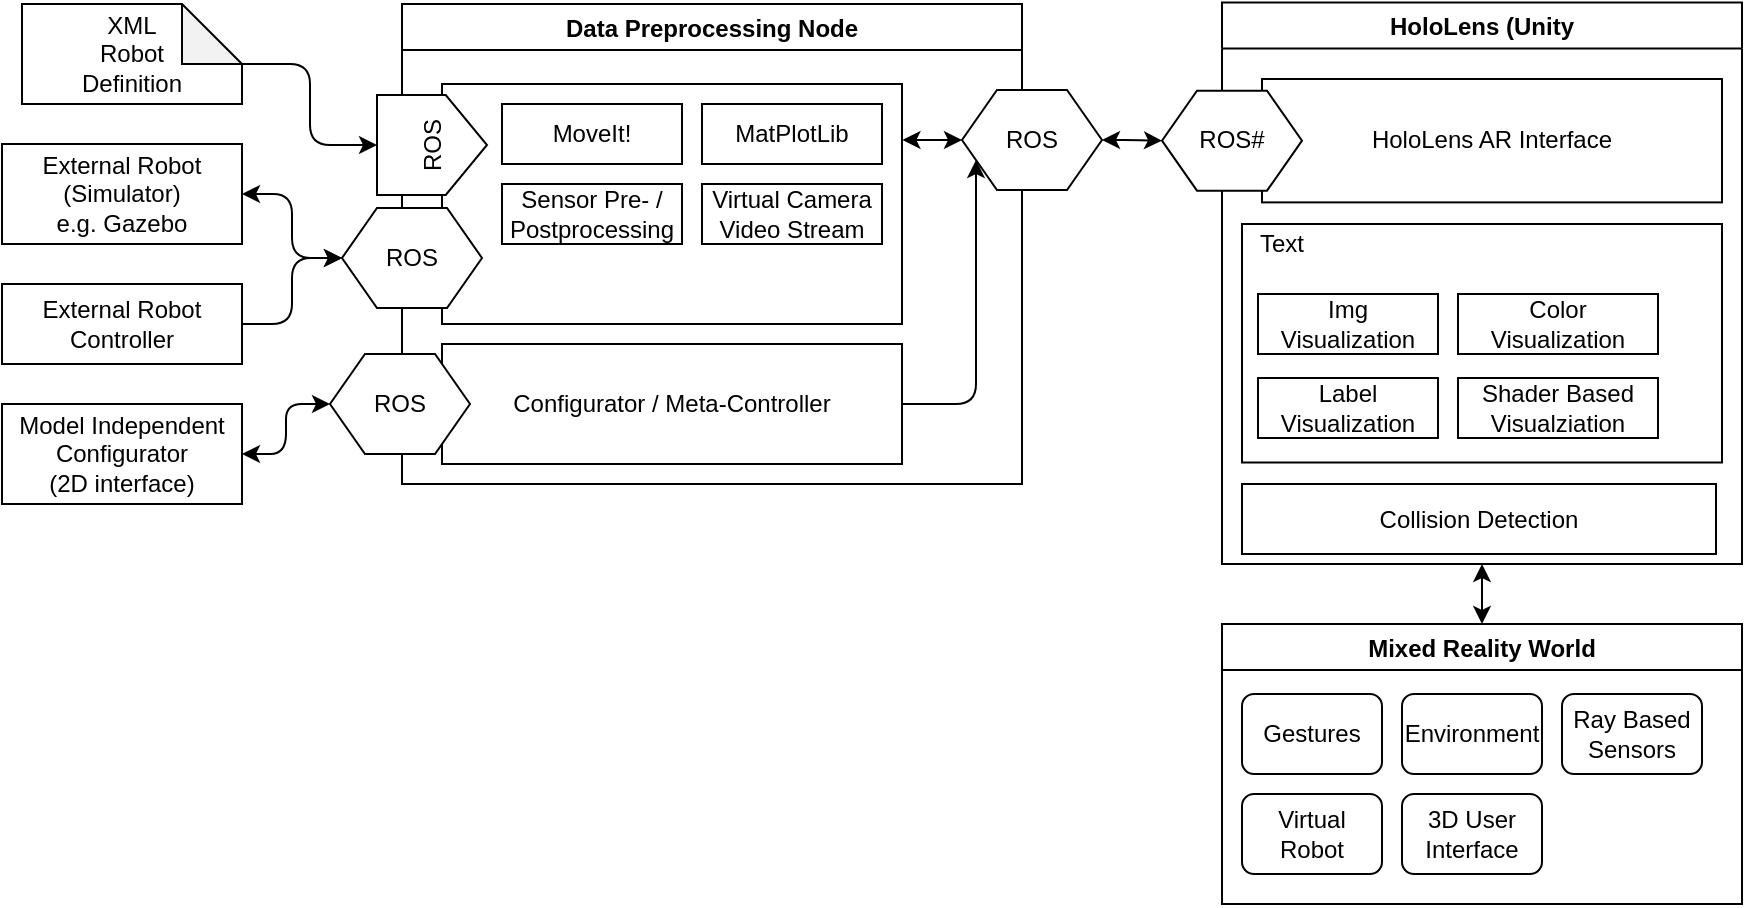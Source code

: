 <mxfile version="12.9.7" type="device"><diagram name="Page-1" id="5f0bae14-7c28-e335-631c-24af17079c00"><mxGraphModel dx="974" dy="620" grid="1" gridSize="10" guides="1" tooltips="1" connect="1" arrows="1" fold="1" page="1" pageScale="1" pageWidth="1100" pageHeight="850" background="#ffffff" math="0" shadow="0"><root><mxCell id="0"/><mxCell id="1" parent="0"/><mxCell id="eqDCZAuiTmSM2qotJYsp-15" value="Data Preprocessing Node" style="swimlane;" parent="1" vertex="1"><mxGeometry x="260" y="90" width="310" height="240" as="geometry"/></mxCell><mxCell id="eqDCZAuiTmSM2qotJYsp-8" value="" style="rounded=0;whiteSpace=wrap;html=1;" parent="eqDCZAuiTmSM2qotJYsp-15" vertex="1"><mxGeometry x="20" y="40" width="230" height="120" as="geometry"/></mxCell><mxCell id="eqDCZAuiTmSM2qotJYsp-17" value="ROS" style="shape=offPageConnector;whiteSpace=wrap;html=1;rotation=-90;" parent="eqDCZAuiTmSM2qotJYsp-15" vertex="1"><mxGeometry x="-10" y="43" width="50" height="55" as="geometry"/></mxCell><mxCell id="eqDCZAuiTmSM2qotJYsp-24" value="ROS" style="shape=hexagon;perimeter=hexagonPerimeter2;whiteSpace=wrap;html=1;" parent="eqDCZAuiTmSM2qotJYsp-15" vertex="1"><mxGeometry x="-30" y="102" width="70" height="50" as="geometry"/></mxCell><mxCell id="eqDCZAuiTmSM2qotJYsp-60" value="Virtual Camera Video Stream" style="rounded=0;whiteSpace=wrap;html=1;" parent="eqDCZAuiTmSM2qotJYsp-15" vertex="1"><mxGeometry x="150" y="90" width="90" height="30" as="geometry"/></mxCell><mxCell id="eqDCZAuiTmSM2qotJYsp-93" value="MoveIt!" style="rounded=0;whiteSpace=wrap;html=1;" parent="eqDCZAuiTmSM2qotJYsp-15" vertex="1"><mxGeometry x="50" y="50" width="90" height="30" as="geometry"/></mxCell><mxCell id="eqDCZAuiTmSM2qotJYsp-94" value="Sensor Pre- / Postprocessing" style="rounded=0;whiteSpace=wrap;html=1;" parent="eqDCZAuiTmSM2qotJYsp-15" vertex="1"><mxGeometry x="50" y="90" width="90" height="30" as="geometry"/></mxCell><mxCell id="eqDCZAuiTmSM2qotJYsp-95" value="Configurator / Meta-Controller" style="rounded=0;whiteSpace=wrap;html=1;" parent="eqDCZAuiTmSM2qotJYsp-15" vertex="1"><mxGeometry x="20" y="170" width="230" height="60" as="geometry"/></mxCell><mxCell id="pO7DyPX8muPaAPM-2-25-1" value="MatPlotLib" style="rounded=0;whiteSpace=wrap;html=1;" vertex="1" parent="eqDCZAuiTmSM2qotJYsp-15"><mxGeometry x="150" y="50" width="90" height="30" as="geometry"/></mxCell><mxCell id="pO7DyPX8muPaAPM-2-25-4" style="edgeStyle=orthogonalEdgeStyle;rounded=0;orthogonalLoop=1;jettySize=auto;html=1;exitX=0.5;exitY=1;exitDx=0;exitDy=0;" edge="1" parent="eqDCZAuiTmSM2qotJYsp-15" source="eqDCZAuiTmSM2qotJYsp-24" target="eqDCZAuiTmSM2qotJYsp-24"><mxGeometry relative="1" as="geometry"/></mxCell><mxCell id="eqDCZAuiTmSM2qotJYsp-90" value="ROS" style="shape=hexagon;perimeter=hexagonPerimeter2;whiteSpace=wrap;html=1;" parent="eqDCZAuiTmSM2qotJYsp-15" vertex="1"><mxGeometry x="-36" y="175" width="70" height="50" as="geometry"/></mxCell><mxCell id="eqDCZAuiTmSM2qotJYsp-16" value="HoloLens (Unity" style="swimlane;" parent="1" vertex="1"><mxGeometry x="670" y="89.19" width="260" height="280.81" as="geometry"><mxRectangle x="820" y="80" width="90" height="23" as="alternateBounds"/></mxGeometry></mxCell><mxCell id="eqDCZAuiTmSM2qotJYsp-66" value="HoloLens AR Interface" style="rounded=0;whiteSpace=wrap;html=1;rotation=0;" parent="eqDCZAuiTmSM2qotJYsp-16" vertex="1"><mxGeometry x="20" y="38.31" width="230" height="61.69" as="geometry"/></mxCell><mxCell id="eqDCZAuiTmSM2qotJYsp-88" value="ROS#" style="shape=hexagon;perimeter=hexagonPerimeter2;whiteSpace=wrap;html=1;" parent="eqDCZAuiTmSM2qotJYsp-16" vertex="1"><mxGeometry x="-30" y="44.15" width="70" height="50" as="geometry"/></mxCell><mxCell id="eqDCZAuiTmSM2qotJYsp-38" value="" style="verticalAlign=top;align=left;spacingTop=8;spacingLeft=2;spacingRight=12;shape=cube;size=0;direction=south;fontStyle=4;html=1;" parent="eqDCZAuiTmSM2qotJYsp-16" vertex="1"><mxGeometry x="10" y="110.81" width="240" height="119.19" as="geometry"/></mxCell><mxCell id="eqDCZAuiTmSM2qotJYsp-21" value="Color Visualization" style="rounded=0;whiteSpace=wrap;html=1;" parent="eqDCZAuiTmSM2qotJYsp-16" vertex="1"><mxGeometry x="118" y="145.81" width="100" height="30" as="geometry"/></mxCell><mxCell id="eqDCZAuiTmSM2qotJYsp-22" value="Img Visualization" style="rounded=0;whiteSpace=wrap;html=1;" parent="eqDCZAuiTmSM2qotJYsp-16" vertex="1"><mxGeometry x="18" y="145.81" width="90" height="30" as="geometry"/></mxCell><mxCell id="eqDCZAuiTmSM2qotJYsp-20" value="Label Visualization" style="rounded=0;whiteSpace=wrap;html=1;" parent="eqDCZAuiTmSM2qotJYsp-16" vertex="1"><mxGeometry x="18" y="187.81" width="90" height="30" as="geometry"/></mxCell><mxCell id="eqDCZAuiTmSM2qotJYsp-23" value="Shader Based Visualziation" style="rounded=0;whiteSpace=wrap;html=1;" parent="eqDCZAuiTmSM2qotJYsp-16" vertex="1"><mxGeometry x="118" y="187.81" width="100" height="30" as="geometry"/></mxCell><mxCell id="eqDCZAuiTmSM2qotJYsp-50" value="Collision Detection" style="rounded=0;whiteSpace=wrap;html=1;" parent="eqDCZAuiTmSM2qotJYsp-16" vertex="1"><mxGeometry x="10" y="240.81" width="237" height="35" as="geometry"/></mxCell><mxCell id="pO7DyPX8muPaAPM-2-25-18" value="Text" style="text;html=1;strokeColor=none;fillColor=none;align=center;verticalAlign=middle;whiteSpace=wrap;rounded=0;" vertex="1" parent="eqDCZAuiTmSM2qotJYsp-16"><mxGeometry x="10" y="110.81" width="40" height="20" as="geometry"/></mxCell><mxCell id="eqDCZAuiTmSM2qotJYsp-45" value="&lt;div&gt;XML&lt;/div&gt;&lt;div&gt;Robot&lt;/div&gt;&lt;div&gt;Definition&lt;/div&gt;" style="shape=note;whiteSpace=wrap;html=1;backgroundOutline=1;darkOpacity=0.05;" parent="1" vertex="1"><mxGeometry x="70" y="90" width="110" height="50" as="geometry"/></mxCell><mxCell id="eqDCZAuiTmSM2qotJYsp-46" value="External Robot Controller" style="rounded=0;whiteSpace=wrap;html=1;" parent="1" vertex="1"><mxGeometry x="60" y="230" width="120" height="40" as="geometry"/></mxCell><mxCell id="eqDCZAuiTmSM2qotJYsp-47" value="&lt;div&gt;Model Independent&lt;/div&gt;&lt;div&gt;Configurator&lt;/div&gt;&lt;div&gt;(2D interface)&lt;br&gt;&lt;/div&gt;" style="rounded=0;whiteSpace=wrap;html=1;" parent="1" vertex="1"><mxGeometry x="60" y="290" width="120" height="50" as="geometry"/></mxCell><mxCell id="eqDCZAuiTmSM2qotJYsp-71" value="" style="edgeStyle=elbowEdgeStyle;elbow=horizontal;endArrow=classic;html=1;exitX=0;exitY=0;exitDx=110;exitDy=30;exitPerimeter=0;entryX=0.5;entryY=0;entryDx=0;entryDy=0;" parent="1" source="eqDCZAuiTmSM2qotJYsp-45" target="eqDCZAuiTmSM2qotJYsp-17" edge="1"><mxGeometry width="50" height="50" relative="1" as="geometry"><mxPoint x="490" y="370" as="sourcePoint"/><mxPoint x="540" y="320" as="targetPoint"/></mxGeometry></mxCell><mxCell id="eqDCZAuiTmSM2qotJYsp-75" value="External Robot (Simulator)&lt;br&gt;e.g. Gazebo" style="rounded=0;whiteSpace=wrap;html=1;" parent="1" vertex="1"><mxGeometry x="60" y="160" width="120" height="50" as="geometry"/></mxCell><mxCell id="eqDCZAuiTmSM2qotJYsp-80" value="" style="edgeStyle=elbowEdgeStyle;elbow=horizontal;endArrow=classic;html=1;exitX=1;exitY=0.5;exitDx=0;exitDy=0;entryX=0;entryY=0.5;entryDx=0;entryDy=0;startArrow=classic;startFill=1;" parent="1" source="eqDCZAuiTmSM2qotJYsp-75" target="eqDCZAuiTmSM2qotJYsp-24" edge="1"><mxGeometry width="50" height="50" relative="1" as="geometry"><mxPoint x="190" y="330" as="sourcePoint"/><mxPoint x="240" y="280" as="targetPoint"/></mxGeometry></mxCell><mxCell id="eqDCZAuiTmSM2qotJYsp-81" value="" style="edgeStyle=elbowEdgeStyle;elbow=horizontal;endArrow=classic;html=1;exitX=1;exitY=0.5;exitDx=0;exitDy=0;entryX=0;entryY=0.5;entryDx=0;entryDy=0;" parent="1" source="eqDCZAuiTmSM2qotJYsp-46" target="eqDCZAuiTmSM2qotJYsp-24" edge="1"><mxGeometry width="50" height="50" relative="1" as="geometry"><mxPoint x="190" y="340" as="sourcePoint"/><mxPoint x="240" y="290" as="targetPoint"/></mxGeometry></mxCell><mxCell id="eqDCZAuiTmSM2qotJYsp-82" value="" style="edgeStyle=elbowEdgeStyle;elbow=horizontal;endArrow=classic;html=1;exitX=1;exitY=0.5;exitDx=0;exitDy=0;entryX=0;entryY=0.5;entryDx=0;entryDy=0;startArrow=classic;startFill=1;" parent="1" source="eqDCZAuiTmSM2qotJYsp-47" target="eqDCZAuiTmSM2qotJYsp-90" edge="1"><mxGeometry width="50" height="50" relative="1" as="geometry"><mxPoint x="150" y="420" as="sourcePoint"/><mxPoint x="247.5" y="344.12" as="targetPoint"/></mxGeometry></mxCell><mxCell id="pO7DyPX8muPaAPM-2-25-14" value="" style="edgeStyle=orthogonalEdgeStyle;rounded=0;orthogonalLoop=1;jettySize=auto;html=1;entryX=0.5;entryY=1;entryDx=0;entryDy=0;startArrow=classic;startFill=1;" edge="1" parent="1" source="eqDCZAuiTmSM2qotJYsp-83" target="eqDCZAuiTmSM2qotJYsp-16"><mxGeometry relative="1" as="geometry"><mxPoint x="540.029" y="380" as="targetPoint"/></mxGeometry></mxCell><mxCell id="eqDCZAuiTmSM2qotJYsp-83" value="Mixed Reality World" style="swimlane;" parent="1" vertex="1"><mxGeometry x="670" y="400" width="260" height="140" as="geometry"><mxRectangle x="820" y="80" width="90" height="23" as="alternateBounds"/></mxGeometry></mxCell><mxCell id="eqDCZAuiTmSM2qotJYsp-84" value="Gestures" style="rounded=1;whiteSpace=wrap;html=1;" parent="eqDCZAuiTmSM2qotJYsp-83" vertex="1"><mxGeometry x="10" y="35" width="70" height="40" as="geometry"/></mxCell><mxCell id="eqDCZAuiTmSM2qotJYsp-85" value="Environment" style="rounded=1;whiteSpace=wrap;html=1;" parent="eqDCZAuiTmSM2qotJYsp-83" vertex="1"><mxGeometry x="90" y="35" width="70" height="40" as="geometry"/></mxCell><mxCell id="eqDCZAuiTmSM2qotJYsp-86" value="Ray Based Sensors" style="rounded=1;whiteSpace=wrap;html=1;" parent="eqDCZAuiTmSM2qotJYsp-83" vertex="1"><mxGeometry x="170" y="35" width="70" height="40" as="geometry"/></mxCell><mxCell id="eqDCZAuiTmSM2qotJYsp-87" value="3D User Interface" style="rounded=1;whiteSpace=wrap;html=1;" parent="eqDCZAuiTmSM2qotJYsp-83" vertex="1"><mxGeometry x="90" y="85" width="70" height="40" as="geometry"/></mxCell><mxCell id="eqDCZAuiTmSM2qotJYsp-89" value="Virtual Robot" style="rounded=1;whiteSpace=wrap;html=1;" parent="eqDCZAuiTmSM2qotJYsp-83" vertex="1"><mxGeometry x="10" y="85" width="70" height="40" as="geometry"/></mxCell><mxCell id="eqDCZAuiTmSM2qotJYsp-100" value="" style="edgeStyle=elbowEdgeStyle;elbow=horizontal;endArrow=classic;html=1;exitX=1;exitY=0.5;exitDx=0;exitDy=0;entryX=0;entryY=0.5;entryDx=0;entryDy=0;startArrow=classic;startFill=1;" parent="1" source="eqDCZAuiTmSM2qotJYsp-96" target="eqDCZAuiTmSM2qotJYsp-88" edge="1"><mxGeometry width="50" height="50" relative="1" as="geometry"><mxPoint x="490" y="460" as="sourcePoint"/><mxPoint x="540" y="410" as="targetPoint"/></mxGeometry></mxCell><mxCell id="pO7DyPX8muPaAPM-2-25-16" style="edgeStyle=orthogonalEdgeStyle;rounded=0;orthogonalLoop=1;jettySize=auto;html=1;entryX=1.001;entryY=0.233;entryDx=0;entryDy=0;entryPerimeter=0;startArrow=classic;startFill=1;" edge="1" parent="1" source="eqDCZAuiTmSM2qotJYsp-96" target="eqDCZAuiTmSM2qotJYsp-8"><mxGeometry relative="1" as="geometry"/></mxCell><mxCell id="eqDCZAuiTmSM2qotJYsp-96" value="ROS" style="shape=hexagon;perimeter=hexagonPerimeter2;whiteSpace=wrap;html=1;" parent="1" vertex="1"><mxGeometry x="540" y="133" width="70" height="50" as="geometry"/></mxCell><mxCell id="eqDCZAuiTmSM2qotJYsp-98" value="" style="edgeStyle=segmentEdgeStyle;endArrow=classic;html=1;exitX=1;exitY=0.5;exitDx=0;exitDy=0;entryX=0;entryY=0.75;entryDx=0;entryDy=0;" parent="1" source="eqDCZAuiTmSM2qotJYsp-95" target="eqDCZAuiTmSM2qotJYsp-96" edge="1"><mxGeometry width="50" height="50" relative="1" as="geometry"><mxPoint x="560" y="360" as="sourcePoint"/><mxPoint x="530" y="161" as="targetPoint"/></mxGeometry></mxCell></root></mxGraphModel></diagram></mxfile>